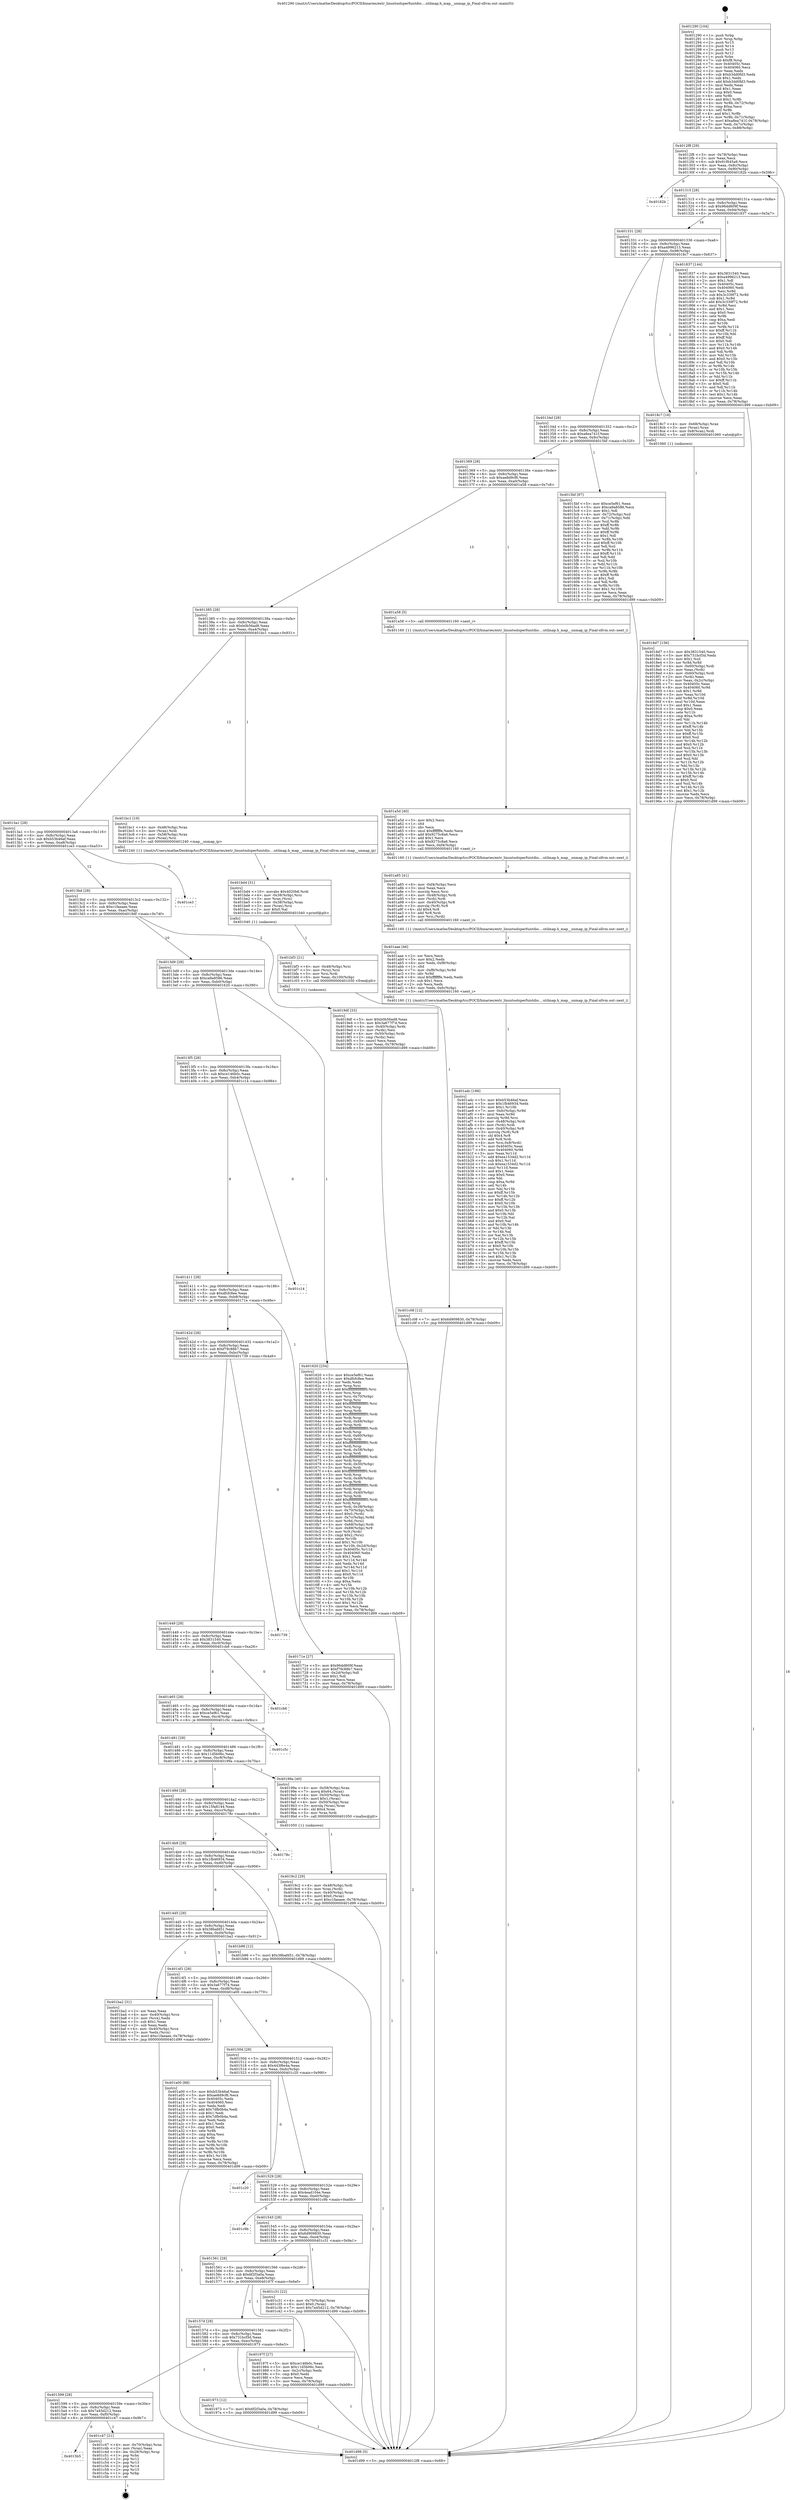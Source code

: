 digraph "0x401290" {
  label = "0x401290 (/mnt/c/Users/mathe/Desktop/tcc/POCII/binaries/extr_linuxtoolsperfuistdio....utilmap.h_map__unmap_ip_Final-ollvm.out::main(0))"
  labelloc = "t"
  node[shape=record]

  Entry [label="",width=0.3,height=0.3,shape=circle,fillcolor=black,style=filled]
  "0x4012f8" [label="{
     0x4012f8 [29]\l
     | [instrs]\l
     &nbsp;&nbsp;0x4012f8 \<+3\>: mov -0x78(%rbp),%eax\l
     &nbsp;&nbsp;0x4012fb \<+2\>: mov %eax,%ecx\l
     &nbsp;&nbsp;0x4012fd \<+6\>: sub $0x91f645a9,%ecx\l
     &nbsp;&nbsp;0x401303 \<+6\>: mov %eax,-0x8c(%rbp)\l
     &nbsp;&nbsp;0x401309 \<+6\>: mov %ecx,-0x90(%rbp)\l
     &nbsp;&nbsp;0x40130f \<+6\>: je 000000000040182b \<main+0x59b\>\l
  }"]
  "0x40182b" [label="{
     0x40182b\l
  }", style=dashed]
  "0x401315" [label="{
     0x401315 [28]\l
     | [instrs]\l
     &nbsp;&nbsp;0x401315 \<+5\>: jmp 000000000040131a \<main+0x8a\>\l
     &nbsp;&nbsp;0x40131a \<+6\>: mov -0x8c(%rbp),%eax\l
     &nbsp;&nbsp;0x401320 \<+5\>: sub $0x96dd809f,%eax\l
     &nbsp;&nbsp;0x401325 \<+6\>: mov %eax,-0x94(%rbp)\l
     &nbsp;&nbsp;0x40132b \<+6\>: je 0000000000401837 \<main+0x5a7\>\l
  }"]
  Exit [label="",width=0.3,height=0.3,shape=circle,fillcolor=black,style=filled,peripheries=2]
  "0x401837" [label="{
     0x401837 [144]\l
     | [instrs]\l
     &nbsp;&nbsp;0x401837 \<+5\>: mov $0x3831540,%eax\l
     &nbsp;&nbsp;0x40183c \<+5\>: mov $0xa4996213,%ecx\l
     &nbsp;&nbsp;0x401841 \<+2\>: mov $0x1,%dl\l
     &nbsp;&nbsp;0x401843 \<+7\>: mov 0x40405c,%esi\l
     &nbsp;&nbsp;0x40184a \<+7\>: mov 0x404060,%edi\l
     &nbsp;&nbsp;0x401851 \<+3\>: mov %esi,%r8d\l
     &nbsp;&nbsp;0x401854 \<+7\>: sub $0x3c339f72,%r8d\l
     &nbsp;&nbsp;0x40185b \<+4\>: sub $0x1,%r8d\l
     &nbsp;&nbsp;0x40185f \<+7\>: add $0x3c339f72,%r8d\l
     &nbsp;&nbsp;0x401866 \<+4\>: imul %r8d,%esi\l
     &nbsp;&nbsp;0x40186a \<+3\>: and $0x1,%esi\l
     &nbsp;&nbsp;0x40186d \<+3\>: cmp $0x0,%esi\l
     &nbsp;&nbsp;0x401870 \<+4\>: sete %r9b\l
     &nbsp;&nbsp;0x401874 \<+3\>: cmp $0xa,%edi\l
     &nbsp;&nbsp;0x401877 \<+4\>: setl %r10b\l
     &nbsp;&nbsp;0x40187b \<+3\>: mov %r9b,%r11b\l
     &nbsp;&nbsp;0x40187e \<+4\>: xor $0xff,%r11b\l
     &nbsp;&nbsp;0x401882 \<+3\>: mov %r10b,%bl\l
     &nbsp;&nbsp;0x401885 \<+3\>: xor $0xff,%bl\l
     &nbsp;&nbsp;0x401888 \<+3\>: xor $0x0,%dl\l
     &nbsp;&nbsp;0x40188b \<+3\>: mov %r11b,%r14b\l
     &nbsp;&nbsp;0x40188e \<+4\>: and $0x0,%r14b\l
     &nbsp;&nbsp;0x401892 \<+3\>: and %dl,%r9b\l
     &nbsp;&nbsp;0x401895 \<+3\>: mov %bl,%r15b\l
     &nbsp;&nbsp;0x401898 \<+4\>: and $0x0,%r15b\l
     &nbsp;&nbsp;0x40189c \<+3\>: and %dl,%r10b\l
     &nbsp;&nbsp;0x40189f \<+3\>: or %r9b,%r14b\l
     &nbsp;&nbsp;0x4018a2 \<+3\>: or %r10b,%r15b\l
     &nbsp;&nbsp;0x4018a5 \<+3\>: xor %r15b,%r14b\l
     &nbsp;&nbsp;0x4018a8 \<+3\>: or %bl,%r11b\l
     &nbsp;&nbsp;0x4018ab \<+4\>: xor $0xff,%r11b\l
     &nbsp;&nbsp;0x4018af \<+3\>: or $0x0,%dl\l
     &nbsp;&nbsp;0x4018b2 \<+3\>: and %dl,%r11b\l
     &nbsp;&nbsp;0x4018b5 \<+3\>: or %r11b,%r14b\l
     &nbsp;&nbsp;0x4018b8 \<+4\>: test $0x1,%r14b\l
     &nbsp;&nbsp;0x4018bc \<+3\>: cmovne %ecx,%eax\l
     &nbsp;&nbsp;0x4018bf \<+3\>: mov %eax,-0x78(%rbp)\l
     &nbsp;&nbsp;0x4018c2 \<+5\>: jmp 0000000000401d99 \<main+0xb09\>\l
  }"]
  "0x401331" [label="{
     0x401331 [28]\l
     | [instrs]\l
     &nbsp;&nbsp;0x401331 \<+5\>: jmp 0000000000401336 \<main+0xa6\>\l
     &nbsp;&nbsp;0x401336 \<+6\>: mov -0x8c(%rbp),%eax\l
     &nbsp;&nbsp;0x40133c \<+5\>: sub $0xa4996213,%eax\l
     &nbsp;&nbsp;0x401341 \<+6\>: mov %eax,-0x98(%rbp)\l
     &nbsp;&nbsp;0x401347 \<+6\>: je 00000000004018c7 \<main+0x637\>\l
  }"]
  "0x4015b5" [label="{
     0x4015b5\l
  }", style=dashed]
  "0x4018c7" [label="{
     0x4018c7 [16]\l
     | [instrs]\l
     &nbsp;&nbsp;0x4018c7 \<+4\>: mov -0x68(%rbp),%rax\l
     &nbsp;&nbsp;0x4018cb \<+3\>: mov (%rax),%rax\l
     &nbsp;&nbsp;0x4018ce \<+4\>: mov 0x8(%rax),%rdi\l
     &nbsp;&nbsp;0x4018d2 \<+5\>: call 0000000000401060 \<atoi@plt\>\l
     | [calls]\l
     &nbsp;&nbsp;0x401060 \{1\} (unknown)\l
  }"]
  "0x40134d" [label="{
     0x40134d [28]\l
     | [instrs]\l
     &nbsp;&nbsp;0x40134d \<+5\>: jmp 0000000000401352 \<main+0xc2\>\l
     &nbsp;&nbsp;0x401352 \<+6\>: mov -0x8c(%rbp),%eax\l
     &nbsp;&nbsp;0x401358 \<+5\>: sub $0xa8ea741f,%eax\l
     &nbsp;&nbsp;0x40135d \<+6\>: mov %eax,-0x9c(%rbp)\l
     &nbsp;&nbsp;0x401363 \<+6\>: je 00000000004015bf \<main+0x32f\>\l
  }"]
  "0x401c47" [label="{
     0x401c47 [21]\l
     | [instrs]\l
     &nbsp;&nbsp;0x401c47 \<+4\>: mov -0x70(%rbp),%rax\l
     &nbsp;&nbsp;0x401c4b \<+2\>: mov (%rax),%eax\l
     &nbsp;&nbsp;0x401c4d \<+4\>: lea -0x28(%rbp),%rsp\l
     &nbsp;&nbsp;0x401c51 \<+1\>: pop %rbx\l
     &nbsp;&nbsp;0x401c52 \<+2\>: pop %r12\l
     &nbsp;&nbsp;0x401c54 \<+2\>: pop %r13\l
     &nbsp;&nbsp;0x401c56 \<+2\>: pop %r14\l
     &nbsp;&nbsp;0x401c58 \<+2\>: pop %r15\l
     &nbsp;&nbsp;0x401c5a \<+1\>: pop %rbp\l
     &nbsp;&nbsp;0x401c5b \<+1\>: ret\l
  }"]
  "0x4015bf" [label="{
     0x4015bf [97]\l
     | [instrs]\l
     &nbsp;&nbsp;0x4015bf \<+5\>: mov $0xce5ef61,%eax\l
     &nbsp;&nbsp;0x4015c4 \<+5\>: mov $0xca9a8586,%ecx\l
     &nbsp;&nbsp;0x4015c9 \<+2\>: mov $0x1,%dl\l
     &nbsp;&nbsp;0x4015cb \<+4\>: mov -0x72(%rbp),%sil\l
     &nbsp;&nbsp;0x4015cf \<+4\>: mov -0x71(%rbp),%dil\l
     &nbsp;&nbsp;0x4015d3 \<+3\>: mov %sil,%r8b\l
     &nbsp;&nbsp;0x4015d6 \<+4\>: xor $0xff,%r8b\l
     &nbsp;&nbsp;0x4015da \<+3\>: mov %dil,%r9b\l
     &nbsp;&nbsp;0x4015dd \<+4\>: xor $0xff,%r9b\l
     &nbsp;&nbsp;0x4015e1 \<+3\>: xor $0x1,%dl\l
     &nbsp;&nbsp;0x4015e4 \<+3\>: mov %r8b,%r10b\l
     &nbsp;&nbsp;0x4015e7 \<+4\>: and $0xff,%r10b\l
     &nbsp;&nbsp;0x4015eb \<+3\>: and %dl,%sil\l
     &nbsp;&nbsp;0x4015ee \<+3\>: mov %r9b,%r11b\l
     &nbsp;&nbsp;0x4015f1 \<+4\>: and $0xff,%r11b\l
     &nbsp;&nbsp;0x4015f5 \<+3\>: and %dl,%dil\l
     &nbsp;&nbsp;0x4015f8 \<+3\>: or %sil,%r10b\l
     &nbsp;&nbsp;0x4015fb \<+3\>: or %dil,%r11b\l
     &nbsp;&nbsp;0x4015fe \<+3\>: xor %r11b,%r10b\l
     &nbsp;&nbsp;0x401601 \<+3\>: or %r9b,%r8b\l
     &nbsp;&nbsp;0x401604 \<+4\>: xor $0xff,%r8b\l
     &nbsp;&nbsp;0x401608 \<+3\>: or $0x1,%dl\l
     &nbsp;&nbsp;0x40160b \<+3\>: and %dl,%r8b\l
     &nbsp;&nbsp;0x40160e \<+3\>: or %r8b,%r10b\l
     &nbsp;&nbsp;0x401611 \<+4\>: test $0x1,%r10b\l
     &nbsp;&nbsp;0x401615 \<+3\>: cmovne %ecx,%eax\l
     &nbsp;&nbsp;0x401618 \<+3\>: mov %eax,-0x78(%rbp)\l
     &nbsp;&nbsp;0x40161b \<+5\>: jmp 0000000000401d99 \<main+0xb09\>\l
  }"]
  "0x401369" [label="{
     0x401369 [28]\l
     | [instrs]\l
     &nbsp;&nbsp;0x401369 \<+5\>: jmp 000000000040136e \<main+0xde\>\l
     &nbsp;&nbsp;0x40136e \<+6\>: mov -0x8c(%rbp),%eax\l
     &nbsp;&nbsp;0x401374 \<+5\>: sub $0xae8d9cf6,%eax\l
     &nbsp;&nbsp;0x401379 \<+6\>: mov %eax,-0xa0(%rbp)\l
     &nbsp;&nbsp;0x40137f \<+6\>: je 0000000000401a58 \<main+0x7c8\>\l
  }"]
  "0x401d99" [label="{
     0x401d99 [5]\l
     | [instrs]\l
     &nbsp;&nbsp;0x401d99 \<+5\>: jmp 00000000004012f8 \<main+0x68\>\l
  }"]
  "0x401290" [label="{
     0x401290 [104]\l
     | [instrs]\l
     &nbsp;&nbsp;0x401290 \<+1\>: push %rbp\l
     &nbsp;&nbsp;0x401291 \<+3\>: mov %rsp,%rbp\l
     &nbsp;&nbsp;0x401294 \<+2\>: push %r15\l
     &nbsp;&nbsp;0x401296 \<+2\>: push %r14\l
     &nbsp;&nbsp;0x401298 \<+2\>: push %r13\l
     &nbsp;&nbsp;0x40129a \<+2\>: push %r12\l
     &nbsp;&nbsp;0x40129c \<+1\>: push %rbx\l
     &nbsp;&nbsp;0x40129d \<+7\>: sub $0xf8,%rsp\l
     &nbsp;&nbsp;0x4012a4 \<+7\>: mov 0x40405c,%eax\l
     &nbsp;&nbsp;0x4012ab \<+7\>: mov 0x404060,%ecx\l
     &nbsp;&nbsp;0x4012b2 \<+2\>: mov %eax,%edx\l
     &nbsp;&nbsp;0x4012b4 \<+6\>: sub $0xb3dd0fd3,%edx\l
     &nbsp;&nbsp;0x4012ba \<+3\>: sub $0x1,%edx\l
     &nbsp;&nbsp;0x4012bd \<+6\>: add $0xb3dd0fd3,%edx\l
     &nbsp;&nbsp;0x4012c3 \<+3\>: imul %edx,%eax\l
     &nbsp;&nbsp;0x4012c6 \<+3\>: and $0x1,%eax\l
     &nbsp;&nbsp;0x4012c9 \<+3\>: cmp $0x0,%eax\l
     &nbsp;&nbsp;0x4012cc \<+4\>: sete %r8b\l
     &nbsp;&nbsp;0x4012d0 \<+4\>: and $0x1,%r8b\l
     &nbsp;&nbsp;0x4012d4 \<+4\>: mov %r8b,-0x72(%rbp)\l
     &nbsp;&nbsp;0x4012d8 \<+3\>: cmp $0xa,%ecx\l
     &nbsp;&nbsp;0x4012db \<+4\>: setl %r8b\l
     &nbsp;&nbsp;0x4012df \<+4\>: and $0x1,%r8b\l
     &nbsp;&nbsp;0x4012e3 \<+4\>: mov %r8b,-0x71(%rbp)\l
     &nbsp;&nbsp;0x4012e7 \<+7\>: movl $0xa8ea741f,-0x78(%rbp)\l
     &nbsp;&nbsp;0x4012ee \<+3\>: mov %edi,-0x7c(%rbp)\l
     &nbsp;&nbsp;0x4012f1 \<+7\>: mov %rsi,-0x88(%rbp)\l
  }"]
  "0x401c08" [label="{
     0x401c08 [12]\l
     | [instrs]\l
     &nbsp;&nbsp;0x401c08 \<+7\>: movl $0x6d909830,-0x78(%rbp)\l
     &nbsp;&nbsp;0x401c0f \<+5\>: jmp 0000000000401d99 \<main+0xb09\>\l
  }"]
  "0x401a58" [label="{
     0x401a58 [5]\l
     | [instrs]\l
     &nbsp;&nbsp;0x401a58 \<+5\>: call 0000000000401160 \<next_i\>\l
     | [calls]\l
     &nbsp;&nbsp;0x401160 \{1\} (/mnt/c/Users/mathe/Desktop/tcc/POCII/binaries/extr_linuxtoolsperfuistdio....utilmap.h_map__unmap_ip_Final-ollvm.out::next_i)\l
  }"]
  "0x401385" [label="{
     0x401385 [28]\l
     | [instrs]\l
     &nbsp;&nbsp;0x401385 \<+5\>: jmp 000000000040138a \<main+0xfa\>\l
     &nbsp;&nbsp;0x40138a \<+6\>: mov -0x8c(%rbp),%eax\l
     &nbsp;&nbsp;0x401390 \<+5\>: sub $0xb0b56ad8,%eax\l
     &nbsp;&nbsp;0x401395 \<+6\>: mov %eax,-0xa4(%rbp)\l
     &nbsp;&nbsp;0x40139b \<+6\>: je 0000000000401bc1 \<main+0x931\>\l
  }"]
  "0x401bf3" [label="{
     0x401bf3 [21]\l
     | [instrs]\l
     &nbsp;&nbsp;0x401bf3 \<+4\>: mov -0x48(%rbp),%rsi\l
     &nbsp;&nbsp;0x401bf7 \<+3\>: mov (%rsi),%rsi\l
     &nbsp;&nbsp;0x401bfa \<+3\>: mov %rsi,%rdi\l
     &nbsp;&nbsp;0x401bfd \<+6\>: mov %eax,-0x100(%rbp)\l
     &nbsp;&nbsp;0x401c03 \<+5\>: call 0000000000401030 \<free@plt\>\l
     | [calls]\l
     &nbsp;&nbsp;0x401030 \{1\} (unknown)\l
  }"]
  "0x401bc1" [label="{
     0x401bc1 [19]\l
     | [instrs]\l
     &nbsp;&nbsp;0x401bc1 \<+4\>: mov -0x48(%rbp),%rax\l
     &nbsp;&nbsp;0x401bc5 \<+3\>: mov (%rax),%rdi\l
     &nbsp;&nbsp;0x401bc8 \<+4\>: mov -0x58(%rbp),%rax\l
     &nbsp;&nbsp;0x401bcc \<+3\>: mov (%rax),%rsi\l
     &nbsp;&nbsp;0x401bcf \<+5\>: call 0000000000401240 \<map__unmap_ip\>\l
     | [calls]\l
     &nbsp;&nbsp;0x401240 \{1\} (/mnt/c/Users/mathe/Desktop/tcc/POCII/binaries/extr_linuxtoolsperfuistdio....utilmap.h_map__unmap_ip_Final-ollvm.out::map__unmap_ip)\l
  }"]
  "0x4013a1" [label="{
     0x4013a1 [28]\l
     | [instrs]\l
     &nbsp;&nbsp;0x4013a1 \<+5\>: jmp 00000000004013a6 \<main+0x116\>\l
     &nbsp;&nbsp;0x4013a6 \<+6\>: mov -0x8c(%rbp),%eax\l
     &nbsp;&nbsp;0x4013ac \<+5\>: sub $0xb53b46af,%eax\l
     &nbsp;&nbsp;0x4013b1 \<+6\>: mov %eax,-0xa8(%rbp)\l
     &nbsp;&nbsp;0x4013b7 \<+6\>: je 0000000000401ce3 \<main+0xa53\>\l
  }"]
  "0x401bd4" [label="{
     0x401bd4 [31]\l
     | [instrs]\l
     &nbsp;&nbsp;0x401bd4 \<+10\>: movabs $0x4020b6,%rdi\l
     &nbsp;&nbsp;0x401bde \<+4\>: mov -0x38(%rbp),%rsi\l
     &nbsp;&nbsp;0x401be2 \<+3\>: mov %rax,(%rsi)\l
     &nbsp;&nbsp;0x401be5 \<+4\>: mov -0x38(%rbp),%rax\l
     &nbsp;&nbsp;0x401be9 \<+3\>: mov (%rax),%rsi\l
     &nbsp;&nbsp;0x401bec \<+2\>: mov $0x0,%al\l
     &nbsp;&nbsp;0x401bee \<+5\>: call 0000000000401040 \<printf@plt\>\l
     | [calls]\l
     &nbsp;&nbsp;0x401040 \{1\} (unknown)\l
  }"]
  "0x401ce3" [label="{
     0x401ce3\l
  }", style=dashed]
  "0x4013bd" [label="{
     0x4013bd [28]\l
     | [instrs]\l
     &nbsp;&nbsp;0x4013bd \<+5\>: jmp 00000000004013c2 \<main+0x132\>\l
     &nbsp;&nbsp;0x4013c2 \<+6\>: mov -0x8c(%rbp),%eax\l
     &nbsp;&nbsp;0x4013c8 \<+5\>: sub $0xc1faeaee,%eax\l
     &nbsp;&nbsp;0x4013cd \<+6\>: mov %eax,-0xac(%rbp)\l
     &nbsp;&nbsp;0x4013d3 \<+6\>: je 00000000004019df \<main+0x74f\>\l
  }"]
  "0x401adc" [label="{
     0x401adc [186]\l
     | [instrs]\l
     &nbsp;&nbsp;0x401adc \<+5\>: mov $0xb53b46af,%ecx\l
     &nbsp;&nbsp;0x401ae1 \<+5\>: mov $0x1fb46934,%edx\l
     &nbsp;&nbsp;0x401ae6 \<+3\>: mov $0x1,%r10b\l
     &nbsp;&nbsp;0x401ae9 \<+7\>: mov -0xfc(%rbp),%r9d\l
     &nbsp;&nbsp;0x401af0 \<+4\>: imul %eax,%r9d\l
     &nbsp;&nbsp;0x401af4 \<+3\>: movslq %r9d,%rsi\l
     &nbsp;&nbsp;0x401af7 \<+4\>: mov -0x48(%rbp),%rdi\l
     &nbsp;&nbsp;0x401afb \<+3\>: mov (%rdi),%rdi\l
     &nbsp;&nbsp;0x401afe \<+4\>: mov -0x40(%rbp),%r8\l
     &nbsp;&nbsp;0x401b02 \<+3\>: movslq (%r8),%r8\l
     &nbsp;&nbsp;0x401b05 \<+4\>: shl $0x4,%r8\l
     &nbsp;&nbsp;0x401b09 \<+3\>: add %r8,%rdi\l
     &nbsp;&nbsp;0x401b0c \<+4\>: mov %rsi,0x8(%rdi)\l
     &nbsp;&nbsp;0x401b10 \<+7\>: mov 0x40405c,%eax\l
     &nbsp;&nbsp;0x401b17 \<+8\>: mov 0x404060,%r9d\l
     &nbsp;&nbsp;0x401b1f \<+3\>: mov %eax,%r11d\l
     &nbsp;&nbsp;0x401b22 \<+7\>: add $0xea1534d2,%r11d\l
     &nbsp;&nbsp;0x401b29 \<+4\>: sub $0x1,%r11d\l
     &nbsp;&nbsp;0x401b2d \<+7\>: sub $0xea1534d2,%r11d\l
     &nbsp;&nbsp;0x401b34 \<+4\>: imul %r11d,%eax\l
     &nbsp;&nbsp;0x401b38 \<+3\>: and $0x1,%eax\l
     &nbsp;&nbsp;0x401b3b \<+3\>: cmp $0x0,%eax\l
     &nbsp;&nbsp;0x401b3e \<+3\>: sete %bl\l
     &nbsp;&nbsp;0x401b41 \<+4\>: cmp $0xa,%r9d\l
     &nbsp;&nbsp;0x401b45 \<+4\>: setl %r14b\l
     &nbsp;&nbsp;0x401b49 \<+3\>: mov %bl,%r15b\l
     &nbsp;&nbsp;0x401b4c \<+4\>: xor $0xff,%r15b\l
     &nbsp;&nbsp;0x401b50 \<+3\>: mov %r14b,%r12b\l
     &nbsp;&nbsp;0x401b53 \<+4\>: xor $0xff,%r12b\l
     &nbsp;&nbsp;0x401b57 \<+4\>: xor $0x0,%r10b\l
     &nbsp;&nbsp;0x401b5b \<+3\>: mov %r15b,%r13b\l
     &nbsp;&nbsp;0x401b5e \<+4\>: and $0x0,%r13b\l
     &nbsp;&nbsp;0x401b62 \<+3\>: and %r10b,%bl\l
     &nbsp;&nbsp;0x401b65 \<+3\>: mov %r12b,%al\l
     &nbsp;&nbsp;0x401b68 \<+2\>: and $0x0,%al\l
     &nbsp;&nbsp;0x401b6a \<+3\>: and %r10b,%r14b\l
     &nbsp;&nbsp;0x401b6d \<+3\>: or %bl,%r13b\l
     &nbsp;&nbsp;0x401b70 \<+3\>: or %r14b,%al\l
     &nbsp;&nbsp;0x401b73 \<+3\>: xor %al,%r13b\l
     &nbsp;&nbsp;0x401b76 \<+3\>: or %r12b,%r15b\l
     &nbsp;&nbsp;0x401b79 \<+4\>: xor $0xff,%r15b\l
     &nbsp;&nbsp;0x401b7d \<+4\>: or $0x0,%r10b\l
     &nbsp;&nbsp;0x401b81 \<+3\>: and %r10b,%r15b\l
     &nbsp;&nbsp;0x401b84 \<+3\>: or %r15b,%r13b\l
     &nbsp;&nbsp;0x401b87 \<+4\>: test $0x1,%r13b\l
     &nbsp;&nbsp;0x401b8b \<+3\>: cmovne %edx,%ecx\l
     &nbsp;&nbsp;0x401b8e \<+3\>: mov %ecx,-0x78(%rbp)\l
     &nbsp;&nbsp;0x401b91 \<+5\>: jmp 0000000000401d99 \<main+0xb09\>\l
  }"]
  "0x4019df" [label="{
     0x4019df [33]\l
     | [instrs]\l
     &nbsp;&nbsp;0x4019df \<+5\>: mov $0xb0b56ad8,%eax\l
     &nbsp;&nbsp;0x4019e4 \<+5\>: mov $0x3a677f74,%ecx\l
     &nbsp;&nbsp;0x4019e9 \<+4\>: mov -0x40(%rbp),%rdx\l
     &nbsp;&nbsp;0x4019ed \<+2\>: mov (%rdx),%esi\l
     &nbsp;&nbsp;0x4019ef \<+4\>: mov -0x50(%rbp),%rdx\l
     &nbsp;&nbsp;0x4019f3 \<+2\>: cmp (%rdx),%esi\l
     &nbsp;&nbsp;0x4019f5 \<+3\>: cmovl %ecx,%eax\l
     &nbsp;&nbsp;0x4019f8 \<+3\>: mov %eax,-0x78(%rbp)\l
     &nbsp;&nbsp;0x4019fb \<+5\>: jmp 0000000000401d99 \<main+0xb09\>\l
  }"]
  "0x4013d9" [label="{
     0x4013d9 [28]\l
     | [instrs]\l
     &nbsp;&nbsp;0x4013d9 \<+5\>: jmp 00000000004013de \<main+0x14e\>\l
     &nbsp;&nbsp;0x4013de \<+6\>: mov -0x8c(%rbp),%eax\l
     &nbsp;&nbsp;0x4013e4 \<+5\>: sub $0xca9a8586,%eax\l
     &nbsp;&nbsp;0x4013e9 \<+6\>: mov %eax,-0xb0(%rbp)\l
     &nbsp;&nbsp;0x4013ef \<+6\>: je 0000000000401620 \<main+0x390\>\l
  }"]
  "0x401aae" [label="{
     0x401aae [46]\l
     | [instrs]\l
     &nbsp;&nbsp;0x401aae \<+2\>: xor %ecx,%ecx\l
     &nbsp;&nbsp;0x401ab0 \<+5\>: mov $0x2,%edx\l
     &nbsp;&nbsp;0x401ab5 \<+6\>: mov %edx,-0xf8(%rbp)\l
     &nbsp;&nbsp;0x401abb \<+1\>: cltd\l
     &nbsp;&nbsp;0x401abc \<+7\>: mov -0xf8(%rbp),%r9d\l
     &nbsp;&nbsp;0x401ac3 \<+3\>: idiv %r9d\l
     &nbsp;&nbsp;0x401ac6 \<+6\>: imul $0xfffffffe,%edx,%edx\l
     &nbsp;&nbsp;0x401acc \<+3\>: sub $0x1,%ecx\l
     &nbsp;&nbsp;0x401acf \<+2\>: sub %ecx,%edx\l
     &nbsp;&nbsp;0x401ad1 \<+6\>: mov %edx,-0xfc(%rbp)\l
     &nbsp;&nbsp;0x401ad7 \<+5\>: call 0000000000401160 \<next_i\>\l
     | [calls]\l
     &nbsp;&nbsp;0x401160 \{1\} (/mnt/c/Users/mathe/Desktop/tcc/POCII/binaries/extr_linuxtoolsperfuistdio....utilmap.h_map__unmap_ip_Final-ollvm.out::next_i)\l
  }"]
  "0x401620" [label="{
     0x401620 [254]\l
     | [instrs]\l
     &nbsp;&nbsp;0x401620 \<+5\>: mov $0xce5ef61,%eax\l
     &nbsp;&nbsp;0x401625 \<+5\>: mov $0xdfcfc8ee,%ecx\l
     &nbsp;&nbsp;0x40162a \<+2\>: xor %edx,%edx\l
     &nbsp;&nbsp;0x40162c \<+3\>: mov %rsp,%rsi\l
     &nbsp;&nbsp;0x40162f \<+4\>: add $0xfffffffffffffff0,%rsi\l
     &nbsp;&nbsp;0x401633 \<+3\>: mov %rsi,%rsp\l
     &nbsp;&nbsp;0x401636 \<+4\>: mov %rsi,-0x70(%rbp)\l
     &nbsp;&nbsp;0x40163a \<+3\>: mov %rsp,%rsi\l
     &nbsp;&nbsp;0x40163d \<+4\>: add $0xfffffffffffffff0,%rsi\l
     &nbsp;&nbsp;0x401641 \<+3\>: mov %rsi,%rsp\l
     &nbsp;&nbsp;0x401644 \<+3\>: mov %rsp,%rdi\l
     &nbsp;&nbsp;0x401647 \<+4\>: add $0xfffffffffffffff0,%rdi\l
     &nbsp;&nbsp;0x40164b \<+3\>: mov %rdi,%rsp\l
     &nbsp;&nbsp;0x40164e \<+4\>: mov %rdi,-0x68(%rbp)\l
     &nbsp;&nbsp;0x401652 \<+3\>: mov %rsp,%rdi\l
     &nbsp;&nbsp;0x401655 \<+4\>: add $0xfffffffffffffff0,%rdi\l
     &nbsp;&nbsp;0x401659 \<+3\>: mov %rdi,%rsp\l
     &nbsp;&nbsp;0x40165c \<+4\>: mov %rdi,-0x60(%rbp)\l
     &nbsp;&nbsp;0x401660 \<+3\>: mov %rsp,%rdi\l
     &nbsp;&nbsp;0x401663 \<+4\>: add $0xfffffffffffffff0,%rdi\l
     &nbsp;&nbsp;0x401667 \<+3\>: mov %rdi,%rsp\l
     &nbsp;&nbsp;0x40166a \<+4\>: mov %rdi,-0x58(%rbp)\l
     &nbsp;&nbsp;0x40166e \<+3\>: mov %rsp,%rdi\l
     &nbsp;&nbsp;0x401671 \<+4\>: add $0xfffffffffffffff0,%rdi\l
     &nbsp;&nbsp;0x401675 \<+3\>: mov %rdi,%rsp\l
     &nbsp;&nbsp;0x401678 \<+4\>: mov %rdi,-0x50(%rbp)\l
     &nbsp;&nbsp;0x40167c \<+3\>: mov %rsp,%rdi\l
     &nbsp;&nbsp;0x40167f \<+4\>: add $0xfffffffffffffff0,%rdi\l
     &nbsp;&nbsp;0x401683 \<+3\>: mov %rdi,%rsp\l
     &nbsp;&nbsp;0x401686 \<+4\>: mov %rdi,-0x48(%rbp)\l
     &nbsp;&nbsp;0x40168a \<+3\>: mov %rsp,%rdi\l
     &nbsp;&nbsp;0x40168d \<+4\>: add $0xfffffffffffffff0,%rdi\l
     &nbsp;&nbsp;0x401691 \<+3\>: mov %rdi,%rsp\l
     &nbsp;&nbsp;0x401694 \<+4\>: mov %rdi,-0x40(%rbp)\l
     &nbsp;&nbsp;0x401698 \<+3\>: mov %rsp,%rdi\l
     &nbsp;&nbsp;0x40169b \<+4\>: add $0xfffffffffffffff0,%rdi\l
     &nbsp;&nbsp;0x40169f \<+3\>: mov %rdi,%rsp\l
     &nbsp;&nbsp;0x4016a2 \<+4\>: mov %rdi,-0x38(%rbp)\l
     &nbsp;&nbsp;0x4016a6 \<+4\>: mov -0x70(%rbp),%rdi\l
     &nbsp;&nbsp;0x4016aa \<+6\>: movl $0x0,(%rdi)\l
     &nbsp;&nbsp;0x4016b0 \<+4\>: mov -0x7c(%rbp),%r8d\l
     &nbsp;&nbsp;0x4016b4 \<+3\>: mov %r8d,(%rsi)\l
     &nbsp;&nbsp;0x4016b7 \<+4\>: mov -0x68(%rbp),%rdi\l
     &nbsp;&nbsp;0x4016bb \<+7\>: mov -0x88(%rbp),%r9\l
     &nbsp;&nbsp;0x4016c2 \<+3\>: mov %r9,(%rdi)\l
     &nbsp;&nbsp;0x4016c5 \<+3\>: cmpl $0x2,(%rsi)\l
     &nbsp;&nbsp;0x4016c8 \<+4\>: setne %r10b\l
     &nbsp;&nbsp;0x4016cc \<+4\>: and $0x1,%r10b\l
     &nbsp;&nbsp;0x4016d0 \<+4\>: mov %r10b,-0x2d(%rbp)\l
     &nbsp;&nbsp;0x4016d4 \<+8\>: mov 0x40405c,%r11d\l
     &nbsp;&nbsp;0x4016dc \<+7\>: mov 0x404060,%ebx\l
     &nbsp;&nbsp;0x4016e3 \<+3\>: sub $0x1,%edx\l
     &nbsp;&nbsp;0x4016e6 \<+3\>: mov %r11d,%r14d\l
     &nbsp;&nbsp;0x4016e9 \<+3\>: add %edx,%r14d\l
     &nbsp;&nbsp;0x4016ec \<+4\>: imul %r14d,%r11d\l
     &nbsp;&nbsp;0x4016f0 \<+4\>: and $0x1,%r11d\l
     &nbsp;&nbsp;0x4016f4 \<+4\>: cmp $0x0,%r11d\l
     &nbsp;&nbsp;0x4016f8 \<+4\>: sete %r10b\l
     &nbsp;&nbsp;0x4016fc \<+3\>: cmp $0xa,%ebx\l
     &nbsp;&nbsp;0x4016ff \<+4\>: setl %r15b\l
     &nbsp;&nbsp;0x401703 \<+3\>: mov %r10b,%r12b\l
     &nbsp;&nbsp;0x401706 \<+3\>: and %r15b,%r12b\l
     &nbsp;&nbsp;0x401709 \<+3\>: xor %r15b,%r10b\l
     &nbsp;&nbsp;0x40170c \<+3\>: or %r10b,%r12b\l
     &nbsp;&nbsp;0x40170f \<+4\>: test $0x1,%r12b\l
     &nbsp;&nbsp;0x401713 \<+3\>: cmovne %ecx,%eax\l
     &nbsp;&nbsp;0x401716 \<+3\>: mov %eax,-0x78(%rbp)\l
     &nbsp;&nbsp;0x401719 \<+5\>: jmp 0000000000401d99 \<main+0xb09\>\l
  }"]
  "0x4013f5" [label="{
     0x4013f5 [28]\l
     | [instrs]\l
     &nbsp;&nbsp;0x4013f5 \<+5\>: jmp 00000000004013fa \<main+0x16a\>\l
     &nbsp;&nbsp;0x4013fa \<+6\>: mov -0x8c(%rbp),%eax\l
     &nbsp;&nbsp;0x401400 \<+5\>: sub $0xce146b0c,%eax\l
     &nbsp;&nbsp;0x401405 \<+6\>: mov %eax,-0xb4(%rbp)\l
     &nbsp;&nbsp;0x40140b \<+6\>: je 0000000000401c14 \<main+0x984\>\l
  }"]
  "0x401a85" [label="{
     0x401a85 [41]\l
     | [instrs]\l
     &nbsp;&nbsp;0x401a85 \<+6\>: mov -0xf4(%rbp),%ecx\l
     &nbsp;&nbsp;0x401a8b \<+3\>: imul %eax,%ecx\l
     &nbsp;&nbsp;0x401a8e \<+3\>: movslq %ecx,%rsi\l
     &nbsp;&nbsp;0x401a91 \<+4\>: mov -0x48(%rbp),%rdi\l
     &nbsp;&nbsp;0x401a95 \<+3\>: mov (%rdi),%rdi\l
     &nbsp;&nbsp;0x401a98 \<+4\>: mov -0x40(%rbp),%r8\l
     &nbsp;&nbsp;0x401a9c \<+3\>: movslq (%r8),%r8\l
     &nbsp;&nbsp;0x401a9f \<+4\>: shl $0x4,%r8\l
     &nbsp;&nbsp;0x401aa3 \<+3\>: add %r8,%rdi\l
     &nbsp;&nbsp;0x401aa6 \<+3\>: mov %rsi,(%rdi)\l
     &nbsp;&nbsp;0x401aa9 \<+5\>: call 0000000000401160 \<next_i\>\l
     | [calls]\l
     &nbsp;&nbsp;0x401160 \{1\} (/mnt/c/Users/mathe/Desktop/tcc/POCII/binaries/extr_linuxtoolsperfuistdio....utilmap.h_map__unmap_ip_Final-ollvm.out::next_i)\l
  }"]
  "0x401a5d" [label="{
     0x401a5d [40]\l
     | [instrs]\l
     &nbsp;&nbsp;0x401a5d \<+5\>: mov $0x2,%ecx\l
     &nbsp;&nbsp;0x401a62 \<+1\>: cltd\l
     &nbsp;&nbsp;0x401a63 \<+2\>: idiv %ecx\l
     &nbsp;&nbsp;0x401a65 \<+6\>: imul $0xfffffffe,%edx,%ecx\l
     &nbsp;&nbsp;0x401a6b \<+6\>: add $0x9275c8a6,%ecx\l
     &nbsp;&nbsp;0x401a71 \<+3\>: add $0x1,%ecx\l
     &nbsp;&nbsp;0x401a74 \<+6\>: sub $0x9275c8a6,%ecx\l
     &nbsp;&nbsp;0x401a7a \<+6\>: mov %ecx,-0xf4(%rbp)\l
     &nbsp;&nbsp;0x401a80 \<+5\>: call 0000000000401160 \<next_i\>\l
     | [calls]\l
     &nbsp;&nbsp;0x401160 \{1\} (/mnt/c/Users/mathe/Desktop/tcc/POCII/binaries/extr_linuxtoolsperfuistdio....utilmap.h_map__unmap_ip_Final-ollvm.out::next_i)\l
  }"]
  "0x401c14" [label="{
     0x401c14\l
  }", style=dashed]
  "0x401411" [label="{
     0x401411 [28]\l
     | [instrs]\l
     &nbsp;&nbsp;0x401411 \<+5\>: jmp 0000000000401416 \<main+0x186\>\l
     &nbsp;&nbsp;0x401416 \<+6\>: mov -0x8c(%rbp),%eax\l
     &nbsp;&nbsp;0x40141c \<+5\>: sub $0xdfcfc8ee,%eax\l
     &nbsp;&nbsp;0x401421 \<+6\>: mov %eax,-0xb8(%rbp)\l
     &nbsp;&nbsp;0x401427 \<+6\>: je 000000000040171e \<main+0x48e\>\l
  }"]
  "0x4019c2" [label="{
     0x4019c2 [29]\l
     | [instrs]\l
     &nbsp;&nbsp;0x4019c2 \<+4\>: mov -0x48(%rbp),%rdi\l
     &nbsp;&nbsp;0x4019c6 \<+3\>: mov %rax,(%rdi)\l
     &nbsp;&nbsp;0x4019c9 \<+4\>: mov -0x40(%rbp),%rax\l
     &nbsp;&nbsp;0x4019cd \<+6\>: movl $0x0,(%rax)\l
     &nbsp;&nbsp;0x4019d3 \<+7\>: movl $0xc1faeaee,-0x78(%rbp)\l
     &nbsp;&nbsp;0x4019da \<+5\>: jmp 0000000000401d99 \<main+0xb09\>\l
  }"]
  "0x40171e" [label="{
     0x40171e [27]\l
     | [instrs]\l
     &nbsp;&nbsp;0x40171e \<+5\>: mov $0x96dd809f,%eax\l
     &nbsp;&nbsp;0x401723 \<+5\>: mov $0xf79c88b7,%ecx\l
     &nbsp;&nbsp;0x401728 \<+3\>: mov -0x2d(%rbp),%dl\l
     &nbsp;&nbsp;0x40172b \<+3\>: test $0x1,%dl\l
     &nbsp;&nbsp;0x40172e \<+3\>: cmovne %ecx,%eax\l
     &nbsp;&nbsp;0x401731 \<+3\>: mov %eax,-0x78(%rbp)\l
     &nbsp;&nbsp;0x401734 \<+5\>: jmp 0000000000401d99 \<main+0xb09\>\l
  }"]
  "0x40142d" [label="{
     0x40142d [28]\l
     | [instrs]\l
     &nbsp;&nbsp;0x40142d \<+5\>: jmp 0000000000401432 \<main+0x1a2\>\l
     &nbsp;&nbsp;0x401432 \<+6\>: mov -0x8c(%rbp),%eax\l
     &nbsp;&nbsp;0x401438 \<+5\>: sub $0xf79c88b7,%eax\l
     &nbsp;&nbsp;0x40143d \<+6\>: mov %eax,-0xbc(%rbp)\l
     &nbsp;&nbsp;0x401443 \<+6\>: je 0000000000401739 \<main+0x4a9\>\l
  }"]
  "0x4018d7" [label="{
     0x4018d7 [156]\l
     | [instrs]\l
     &nbsp;&nbsp;0x4018d7 \<+5\>: mov $0x3831540,%ecx\l
     &nbsp;&nbsp;0x4018dc \<+5\>: mov $0x731bcf3d,%edx\l
     &nbsp;&nbsp;0x4018e1 \<+3\>: mov $0x1,%sil\l
     &nbsp;&nbsp;0x4018e4 \<+3\>: xor %r8d,%r8d\l
     &nbsp;&nbsp;0x4018e7 \<+4\>: mov -0x60(%rbp),%rdi\l
     &nbsp;&nbsp;0x4018eb \<+2\>: mov %eax,(%rdi)\l
     &nbsp;&nbsp;0x4018ed \<+4\>: mov -0x60(%rbp),%rdi\l
     &nbsp;&nbsp;0x4018f1 \<+2\>: mov (%rdi),%eax\l
     &nbsp;&nbsp;0x4018f3 \<+3\>: mov %eax,-0x2c(%rbp)\l
     &nbsp;&nbsp;0x4018f6 \<+7\>: mov 0x40405c,%eax\l
     &nbsp;&nbsp;0x4018fd \<+8\>: mov 0x404060,%r9d\l
     &nbsp;&nbsp;0x401905 \<+4\>: sub $0x1,%r8d\l
     &nbsp;&nbsp;0x401909 \<+3\>: mov %eax,%r10d\l
     &nbsp;&nbsp;0x40190c \<+3\>: add %r8d,%r10d\l
     &nbsp;&nbsp;0x40190f \<+4\>: imul %r10d,%eax\l
     &nbsp;&nbsp;0x401913 \<+3\>: and $0x1,%eax\l
     &nbsp;&nbsp;0x401916 \<+3\>: cmp $0x0,%eax\l
     &nbsp;&nbsp;0x401919 \<+4\>: sete %r11b\l
     &nbsp;&nbsp;0x40191d \<+4\>: cmp $0xa,%r9d\l
     &nbsp;&nbsp;0x401921 \<+3\>: setl %bl\l
     &nbsp;&nbsp;0x401924 \<+3\>: mov %r11b,%r14b\l
     &nbsp;&nbsp;0x401927 \<+4\>: xor $0xff,%r14b\l
     &nbsp;&nbsp;0x40192b \<+3\>: mov %bl,%r15b\l
     &nbsp;&nbsp;0x40192e \<+4\>: xor $0xff,%r15b\l
     &nbsp;&nbsp;0x401932 \<+4\>: xor $0x0,%sil\l
     &nbsp;&nbsp;0x401936 \<+3\>: mov %r14b,%r12b\l
     &nbsp;&nbsp;0x401939 \<+4\>: and $0x0,%r12b\l
     &nbsp;&nbsp;0x40193d \<+3\>: and %sil,%r11b\l
     &nbsp;&nbsp;0x401940 \<+3\>: mov %r15b,%r13b\l
     &nbsp;&nbsp;0x401943 \<+4\>: and $0x0,%r13b\l
     &nbsp;&nbsp;0x401947 \<+3\>: and %sil,%bl\l
     &nbsp;&nbsp;0x40194a \<+3\>: or %r11b,%r12b\l
     &nbsp;&nbsp;0x40194d \<+3\>: or %bl,%r13b\l
     &nbsp;&nbsp;0x401950 \<+3\>: xor %r13b,%r12b\l
     &nbsp;&nbsp;0x401953 \<+3\>: or %r15b,%r14b\l
     &nbsp;&nbsp;0x401956 \<+4\>: xor $0xff,%r14b\l
     &nbsp;&nbsp;0x40195a \<+4\>: or $0x0,%sil\l
     &nbsp;&nbsp;0x40195e \<+3\>: and %sil,%r14b\l
     &nbsp;&nbsp;0x401961 \<+3\>: or %r14b,%r12b\l
     &nbsp;&nbsp;0x401964 \<+4\>: test $0x1,%r12b\l
     &nbsp;&nbsp;0x401968 \<+3\>: cmovne %edx,%ecx\l
     &nbsp;&nbsp;0x40196b \<+3\>: mov %ecx,-0x78(%rbp)\l
     &nbsp;&nbsp;0x40196e \<+5\>: jmp 0000000000401d99 \<main+0xb09\>\l
  }"]
  "0x401599" [label="{
     0x401599 [28]\l
     | [instrs]\l
     &nbsp;&nbsp;0x401599 \<+5\>: jmp 000000000040159e \<main+0x30e\>\l
     &nbsp;&nbsp;0x40159e \<+6\>: mov -0x8c(%rbp),%eax\l
     &nbsp;&nbsp;0x4015a4 \<+5\>: sub $0x7a45d212,%eax\l
     &nbsp;&nbsp;0x4015a9 \<+6\>: mov %eax,-0xf0(%rbp)\l
     &nbsp;&nbsp;0x4015af \<+6\>: je 0000000000401c47 \<main+0x9b7\>\l
  }"]
  "0x401739" [label="{
     0x401739\l
  }", style=dashed]
  "0x401449" [label="{
     0x401449 [28]\l
     | [instrs]\l
     &nbsp;&nbsp;0x401449 \<+5\>: jmp 000000000040144e \<main+0x1be\>\l
     &nbsp;&nbsp;0x40144e \<+6\>: mov -0x8c(%rbp),%eax\l
     &nbsp;&nbsp;0x401454 \<+5\>: sub $0x3831540,%eax\l
     &nbsp;&nbsp;0x401459 \<+6\>: mov %eax,-0xc0(%rbp)\l
     &nbsp;&nbsp;0x40145f \<+6\>: je 0000000000401cb6 \<main+0xa26\>\l
  }"]
  "0x401973" [label="{
     0x401973 [12]\l
     | [instrs]\l
     &nbsp;&nbsp;0x401973 \<+7\>: movl $0x6f2f3a0a,-0x78(%rbp)\l
     &nbsp;&nbsp;0x40197a \<+5\>: jmp 0000000000401d99 \<main+0xb09\>\l
  }"]
  "0x401cb6" [label="{
     0x401cb6\l
  }", style=dashed]
  "0x401465" [label="{
     0x401465 [28]\l
     | [instrs]\l
     &nbsp;&nbsp;0x401465 \<+5\>: jmp 000000000040146a \<main+0x1da\>\l
     &nbsp;&nbsp;0x40146a \<+6\>: mov -0x8c(%rbp),%eax\l
     &nbsp;&nbsp;0x401470 \<+5\>: sub $0xce5ef61,%eax\l
     &nbsp;&nbsp;0x401475 \<+6\>: mov %eax,-0xc4(%rbp)\l
     &nbsp;&nbsp;0x40147b \<+6\>: je 0000000000401c5c \<main+0x9cc\>\l
  }"]
  "0x40157d" [label="{
     0x40157d [28]\l
     | [instrs]\l
     &nbsp;&nbsp;0x40157d \<+5\>: jmp 0000000000401582 \<main+0x2f2\>\l
     &nbsp;&nbsp;0x401582 \<+6\>: mov -0x8c(%rbp),%eax\l
     &nbsp;&nbsp;0x401588 \<+5\>: sub $0x731bcf3d,%eax\l
     &nbsp;&nbsp;0x40158d \<+6\>: mov %eax,-0xec(%rbp)\l
     &nbsp;&nbsp;0x401593 \<+6\>: je 0000000000401973 \<main+0x6e3\>\l
  }"]
  "0x401c5c" [label="{
     0x401c5c\l
  }", style=dashed]
  "0x401481" [label="{
     0x401481 [28]\l
     | [instrs]\l
     &nbsp;&nbsp;0x401481 \<+5\>: jmp 0000000000401486 \<main+0x1f6\>\l
     &nbsp;&nbsp;0x401486 \<+6\>: mov -0x8c(%rbp),%eax\l
     &nbsp;&nbsp;0x40148c \<+5\>: sub $0x11d5b06c,%eax\l
     &nbsp;&nbsp;0x401491 \<+6\>: mov %eax,-0xc8(%rbp)\l
     &nbsp;&nbsp;0x401497 \<+6\>: je 000000000040199a \<main+0x70a\>\l
  }"]
  "0x40197f" [label="{
     0x40197f [27]\l
     | [instrs]\l
     &nbsp;&nbsp;0x40197f \<+5\>: mov $0xce146b0c,%eax\l
     &nbsp;&nbsp;0x401984 \<+5\>: mov $0x11d5b06c,%ecx\l
     &nbsp;&nbsp;0x401989 \<+3\>: mov -0x2c(%rbp),%edx\l
     &nbsp;&nbsp;0x40198c \<+3\>: cmp $0x0,%edx\l
     &nbsp;&nbsp;0x40198f \<+3\>: cmove %ecx,%eax\l
     &nbsp;&nbsp;0x401992 \<+3\>: mov %eax,-0x78(%rbp)\l
     &nbsp;&nbsp;0x401995 \<+5\>: jmp 0000000000401d99 \<main+0xb09\>\l
  }"]
  "0x40199a" [label="{
     0x40199a [40]\l
     | [instrs]\l
     &nbsp;&nbsp;0x40199a \<+4\>: mov -0x58(%rbp),%rax\l
     &nbsp;&nbsp;0x40199e \<+7\>: movq $0x64,(%rax)\l
     &nbsp;&nbsp;0x4019a5 \<+4\>: mov -0x50(%rbp),%rax\l
     &nbsp;&nbsp;0x4019a9 \<+6\>: movl $0x1,(%rax)\l
     &nbsp;&nbsp;0x4019af \<+4\>: mov -0x50(%rbp),%rax\l
     &nbsp;&nbsp;0x4019b3 \<+3\>: movslq (%rax),%rax\l
     &nbsp;&nbsp;0x4019b6 \<+4\>: shl $0x4,%rax\l
     &nbsp;&nbsp;0x4019ba \<+3\>: mov %rax,%rdi\l
     &nbsp;&nbsp;0x4019bd \<+5\>: call 0000000000401050 \<malloc@plt\>\l
     | [calls]\l
     &nbsp;&nbsp;0x401050 \{1\} (unknown)\l
  }"]
  "0x40149d" [label="{
     0x40149d [28]\l
     | [instrs]\l
     &nbsp;&nbsp;0x40149d \<+5\>: jmp 00000000004014a2 \<main+0x212\>\l
     &nbsp;&nbsp;0x4014a2 \<+6\>: mov -0x8c(%rbp),%eax\l
     &nbsp;&nbsp;0x4014a8 \<+5\>: sub $0x15fa8144,%eax\l
     &nbsp;&nbsp;0x4014ad \<+6\>: mov %eax,-0xcc(%rbp)\l
     &nbsp;&nbsp;0x4014b3 \<+6\>: je 000000000040178c \<main+0x4fc\>\l
  }"]
  "0x401561" [label="{
     0x401561 [28]\l
     | [instrs]\l
     &nbsp;&nbsp;0x401561 \<+5\>: jmp 0000000000401566 \<main+0x2d6\>\l
     &nbsp;&nbsp;0x401566 \<+6\>: mov -0x8c(%rbp),%eax\l
     &nbsp;&nbsp;0x40156c \<+5\>: sub $0x6f2f3a0a,%eax\l
     &nbsp;&nbsp;0x401571 \<+6\>: mov %eax,-0xe8(%rbp)\l
     &nbsp;&nbsp;0x401577 \<+6\>: je 000000000040197f \<main+0x6ef\>\l
  }"]
  "0x40178c" [label="{
     0x40178c\l
  }", style=dashed]
  "0x4014b9" [label="{
     0x4014b9 [28]\l
     | [instrs]\l
     &nbsp;&nbsp;0x4014b9 \<+5\>: jmp 00000000004014be \<main+0x22e\>\l
     &nbsp;&nbsp;0x4014be \<+6\>: mov -0x8c(%rbp),%eax\l
     &nbsp;&nbsp;0x4014c4 \<+5\>: sub $0x1fb46934,%eax\l
     &nbsp;&nbsp;0x4014c9 \<+6\>: mov %eax,-0xd0(%rbp)\l
     &nbsp;&nbsp;0x4014cf \<+6\>: je 0000000000401b96 \<main+0x906\>\l
  }"]
  "0x401c31" [label="{
     0x401c31 [22]\l
     | [instrs]\l
     &nbsp;&nbsp;0x401c31 \<+4\>: mov -0x70(%rbp),%rax\l
     &nbsp;&nbsp;0x401c35 \<+6\>: movl $0x0,(%rax)\l
     &nbsp;&nbsp;0x401c3b \<+7\>: movl $0x7a45d212,-0x78(%rbp)\l
     &nbsp;&nbsp;0x401c42 \<+5\>: jmp 0000000000401d99 \<main+0xb09\>\l
  }"]
  "0x401b96" [label="{
     0x401b96 [12]\l
     | [instrs]\l
     &nbsp;&nbsp;0x401b96 \<+7\>: movl $0x38bafd51,-0x78(%rbp)\l
     &nbsp;&nbsp;0x401b9d \<+5\>: jmp 0000000000401d99 \<main+0xb09\>\l
  }"]
  "0x4014d5" [label="{
     0x4014d5 [28]\l
     | [instrs]\l
     &nbsp;&nbsp;0x4014d5 \<+5\>: jmp 00000000004014da \<main+0x24a\>\l
     &nbsp;&nbsp;0x4014da \<+6\>: mov -0x8c(%rbp),%eax\l
     &nbsp;&nbsp;0x4014e0 \<+5\>: sub $0x38bafd51,%eax\l
     &nbsp;&nbsp;0x4014e5 \<+6\>: mov %eax,-0xd4(%rbp)\l
     &nbsp;&nbsp;0x4014eb \<+6\>: je 0000000000401ba2 \<main+0x912\>\l
  }"]
  "0x401545" [label="{
     0x401545 [28]\l
     | [instrs]\l
     &nbsp;&nbsp;0x401545 \<+5\>: jmp 000000000040154a \<main+0x2ba\>\l
     &nbsp;&nbsp;0x40154a \<+6\>: mov -0x8c(%rbp),%eax\l
     &nbsp;&nbsp;0x401550 \<+5\>: sub $0x6d909830,%eax\l
     &nbsp;&nbsp;0x401555 \<+6\>: mov %eax,-0xe4(%rbp)\l
     &nbsp;&nbsp;0x40155b \<+6\>: je 0000000000401c31 \<main+0x9a1\>\l
  }"]
  "0x401ba2" [label="{
     0x401ba2 [31]\l
     | [instrs]\l
     &nbsp;&nbsp;0x401ba2 \<+2\>: xor %eax,%eax\l
     &nbsp;&nbsp;0x401ba4 \<+4\>: mov -0x40(%rbp),%rcx\l
     &nbsp;&nbsp;0x401ba8 \<+2\>: mov (%rcx),%edx\l
     &nbsp;&nbsp;0x401baa \<+3\>: sub $0x1,%eax\l
     &nbsp;&nbsp;0x401bad \<+2\>: sub %eax,%edx\l
     &nbsp;&nbsp;0x401baf \<+4\>: mov -0x40(%rbp),%rcx\l
     &nbsp;&nbsp;0x401bb3 \<+2\>: mov %edx,(%rcx)\l
     &nbsp;&nbsp;0x401bb5 \<+7\>: movl $0xc1faeaee,-0x78(%rbp)\l
     &nbsp;&nbsp;0x401bbc \<+5\>: jmp 0000000000401d99 \<main+0xb09\>\l
  }"]
  "0x4014f1" [label="{
     0x4014f1 [28]\l
     | [instrs]\l
     &nbsp;&nbsp;0x4014f1 \<+5\>: jmp 00000000004014f6 \<main+0x266\>\l
     &nbsp;&nbsp;0x4014f6 \<+6\>: mov -0x8c(%rbp),%eax\l
     &nbsp;&nbsp;0x4014fc \<+5\>: sub $0x3a677f74,%eax\l
     &nbsp;&nbsp;0x401501 \<+6\>: mov %eax,-0xd8(%rbp)\l
     &nbsp;&nbsp;0x401507 \<+6\>: je 0000000000401a00 \<main+0x770\>\l
  }"]
  "0x401c9b" [label="{
     0x401c9b\l
  }", style=dashed]
  "0x401a00" [label="{
     0x401a00 [88]\l
     | [instrs]\l
     &nbsp;&nbsp;0x401a00 \<+5\>: mov $0xb53b46af,%eax\l
     &nbsp;&nbsp;0x401a05 \<+5\>: mov $0xae8d9cf6,%ecx\l
     &nbsp;&nbsp;0x401a0a \<+7\>: mov 0x40405c,%edx\l
     &nbsp;&nbsp;0x401a11 \<+7\>: mov 0x404060,%esi\l
     &nbsp;&nbsp;0x401a18 \<+2\>: mov %edx,%edi\l
     &nbsp;&nbsp;0x401a1a \<+6\>: add $0x7dfb0b4a,%edi\l
     &nbsp;&nbsp;0x401a20 \<+3\>: sub $0x1,%edi\l
     &nbsp;&nbsp;0x401a23 \<+6\>: sub $0x7dfb0b4a,%edi\l
     &nbsp;&nbsp;0x401a29 \<+3\>: imul %edi,%edx\l
     &nbsp;&nbsp;0x401a2c \<+3\>: and $0x1,%edx\l
     &nbsp;&nbsp;0x401a2f \<+3\>: cmp $0x0,%edx\l
     &nbsp;&nbsp;0x401a32 \<+4\>: sete %r8b\l
     &nbsp;&nbsp;0x401a36 \<+3\>: cmp $0xa,%esi\l
     &nbsp;&nbsp;0x401a39 \<+4\>: setl %r9b\l
     &nbsp;&nbsp;0x401a3d \<+3\>: mov %r8b,%r10b\l
     &nbsp;&nbsp;0x401a40 \<+3\>: and %r9b,%r10b\l
     &nbsp;&nbsp;0x401a43 \<+3\>: xor %r9b,%r8b\l
     &nbsp;&nbsp;0x401a46 \<+3\>: or %r8b,%r10b\l
     &nbsp;&nbsp;0x401a49 \<+4\>: test $0x1,%r10b\l
     &nbsp;&nbsp;0x401a4d \<+3\>: cmovne %ecx,%eax\l
     &nbsp;&nbsp;0x401a50 \<+3\>: mov %eax,-0x78(%rbp)\l
     &nbsp;&nbsp;0x401a53 \<+5\>: jmp 0000000000401d99 \<main+0xb09\>\l
  }"]
  "0x40150d" [label="{
     0x40150d [28]\l
     | [instrs]\l
     &nbsp;&nbsp;0x40150d \<+5\>: jmp 0000000000401512 \<main+0x282\>\l
     &nbsp;&nbsp;0x401512 \<+6\>: mov -0x8c(%rbp),%eax\l
     &nbsp;&nbsp;0x401518 \<+5\>: sub $0x443f6e4a,%eax\l
     &nbsp;&nbsp;0x40151d \<+6\>: mov %eax,-0xdc(%rbp)\l
     &nbsp;&nbsp;0x401523 \<+6\>: je 0000000000401c20 \<main+0x990\>\l
  }"]
  "0x401529" [label="{
     0x401529 [28]\l
     | [instrs]\l
     &nbsp;&nbsp;0x401529 \<+5\>: jmp 000000000040152e \<main+0x29e\>\l
     &nbsp;&nbsp;0x40152e \<+6\>: mov -0x8c(%rbp),%eax\l
     &nbsp;&nbsp;0x401534 \<+5\>: sub $0x4ead104e,%eax\l
     &nbsp;&nbsp;0x401539 \<+6\>: mov %eax,-0xe0(%rbp)\l
     &nbsp;&nbsp;0x40153f \<+6\>: je 0000000000401c9b \<main+0xa0b\>\l
  }"]
  "0x401c20" [label="{
     0x401c20\l
  }", style=dashed]
  Entry -> "0x401290" [label=" 1"]
  "0x4012f8" -> "0x40182b" [label=" 0"]
  "0x4012f8" -> "0x401315" [label=" 17"]
  "0x401c47" -> Exit [label=" 1"]
  "0x401315" -> "0x401837" [label=" 1"]
  "0x401315" -> "0x401331" [label=" 16"]
  "0x401599" -> "0x4015b5" [label=" 0"]
  "0x401331" -> "0x4018c7" [label=" 1"]
  "0x401331" -> "0x40134d" [label=" 15"]
  "0x401599" -> "0x401c47" [label=" 1"]
  "0x40134d" -> "0x4015bf" [label=" 1"]
  "0x40134d" -> "0x401369" [label=" 14"]
  "0x4015bf" -> "0x401d99" [label=" 1"]
  "0x401290" -> "0x4012f8" [label=" 1"]
  "0x401d99" -> "0x4012f8" [label=" 16"]
  "0x401c31" -> "0x401d99" [label=" 1"]
  "0x401369" -> "0x401a58" [label=" 1"]
  "0x401369" -> "0x401385" [label=" 13"]
  "0x401c08" -> "0x401d99" [label=" 1"]
  "0x401385" -> "0x401bc1" [label=" 1"]
  "0x401385" -> "0x4013a1" [label=" 12"]
  "0x401bf3" -> "0x401c08" [label=" 1"]
  "0x4013a1" -> "0x401ce3" [label=" 0"]
  "0x4013a1" -> "0x4013bd" [label=" 12"]
  "0x401bd4" -> "0x401bf3" [label=" 1"]
  "0x4013bd" -> "0x4019df" [label=" 2"]
  "0x4013bd" -> "0x4013d9" [label=" 10"]
  "0x401bc1" -> "0x401bd4" [label=" 1"]
  "0x4013d9" -> "0x401620" [label=" 1"]
  "0x4013d9" -> "0x4013f5" [label=" 9"]
  "0x401ba2" -> "0x401d99" [label=" 1"]
  "0x401620" -> "0x401d99" [label=" 1"]
  "0x401b96" -> "0x401d99" [label=" 1"]
  "0x4013f5" -> "0x401c14" [label=" 0"]
  "0x4013f5" -> "0x401411" [label=" 9"]
  "0x401adc" -> "0x401d99" [label=" 1"]
  "0x401411" -> "0x40171e" [label=" 1"]
  "0x401411" -> "0x40142d" [label=" 8"]
  "0x40171e" -> "0x401d99" [label=" 1"]
  "0x401837" -> "0x401d99" [label=" 1"]
  "0x4018c7" -> "0x4018d7" [label=" 1"]
  "0x4018d7" -> "0x401d99" [label=" 1"]
  "0x401aae" -> "0x401adc" [label=" 1"]
  "0x40142d" -> "0x401739" [label=" 0"]
  "0x40142d" -> "0x401449" [label=" 8"]
  "0x401a85" -> "0x401aae" [label=" 1"]
  "0x401449" -> "0x401cb6" [label=" 0"]
  "0x401449" -> "0x401465" [label=" 8"]
  "0x401a5d" -> "0x401a85" [label=" 1"]
  "0x401465" -> "0x401c5c" [label=" 0"]
  "0x401465" -> "0x401481" [label=" 8"]
  "0x401a00" -> "0x401d99" [label=" 1"]
  "0x401481" -> "0x40199a" [label=" 1"]
  "0x401481" -> "0x40149d" [label=" 7"]
  "0x4019df" -> "0x401d99" [label=" 2"]
  "0x40149d" -> "0x40178c" [label=" 0"]
  "0x40149d" -> "0x4014b9" [label=" 7"]
  "0x40199a" -> "0x4019c2" [label=" 1"]
  "0x4014b9" -> "0x401b96" [label=" 1"]
  "0x4014b9" -> "0x4014d5" [label=" 6"]
  "0x40197f" -> "0x401d99" [label=" 1"]
  "0x4014d5" -> "0x401ba2" [label=" 1"]
  "0x4014d5" -> "0x4014f1" [label=" 5"]
  "0x40157d" -> "0x401599" [label=" 1"]
  "0x4014f1" -> "0x401a00" [label=" 1"]
  "0x4014f1" -> "0x40150d" [label=" 4"]
  "0x40157d" -> "0x401973" [label=" 1"]
  "0x40150d" -> "0x401c20" [label=" 0"]
  "0x40150d" -> "0x401529" [label=" 4"]
  "0x401a58" -> "0x401a5d" [label=" 1"]
  "0x401529" -> "0x401c9b" [label=" 0"]
  "0x401529" -> "0x401545" [label=" 4"]
  "0x401973" -> "0x401d99" [label=" 1"]
  "0x401545" -> "0x401c31" [label=" 1"]
  "0x401545" -> "0x401561" [label=" 3"]
  "0x4019c2" -> "0x401d99" [label=" 1"]
  "0x401561" -> "0x40197f" [label=" 1"]
  "0x401561" -> "0x40157d" [label=" 2"]
}
